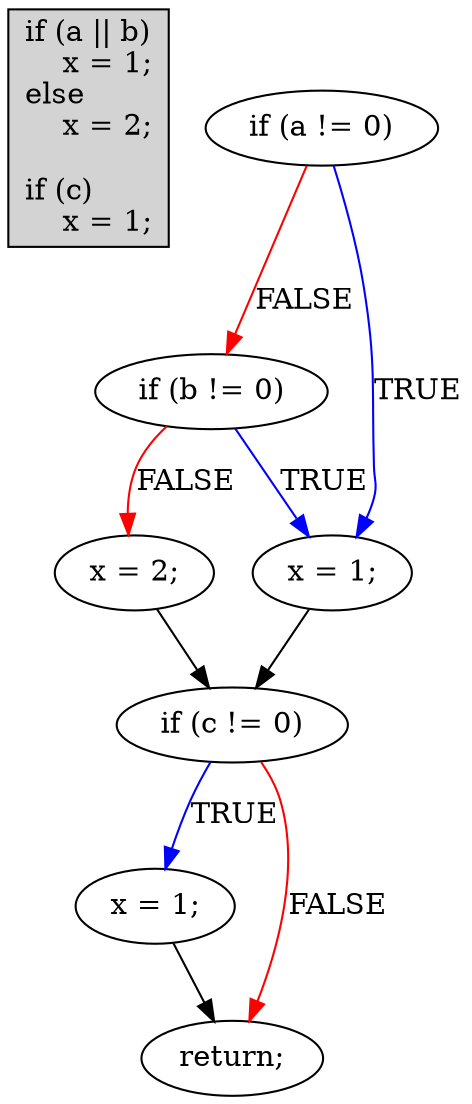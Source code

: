 digraph { // mcdc012a
    code [
        shape = record,
        style = filled,
        label = "\
if (a \|\| b)\l\
\ \ \ \ x = 1;\l\
else\l\
\ \ \ \ x = 2;\l\
\l\
if (c)\l\
\ \ \ \ x = 1;\l\
"
    ]

    A2 [label="if (a != 0)"];
    A3 [label="if (b != 0)"];
    A4 [label="x = 1;"];
    A5 [label="x = 2;"];
    A6 [label="if (c != 0)"];
    A7 [label="x = 1;"];
    A8 [label="return;"];
    A2 -> A4 [label="TRUE", color="blue"];
    A2 -> A3 [label="FALSE", color="red"];
    A3 -> A4 [label="TRUE", color="blue"];
    A3 -> A5 [label="FALSE", color="red"];
    A4 -> A6 [label="", color="black"];
    A5 -> A6 [label="", color="black"];
    A6 -> A7 [label="TRUE", color="blue"];
    A6 -> A8 [label="FALSE", color="red"];
    A7 -> A8 [label="", color="black"];
}
